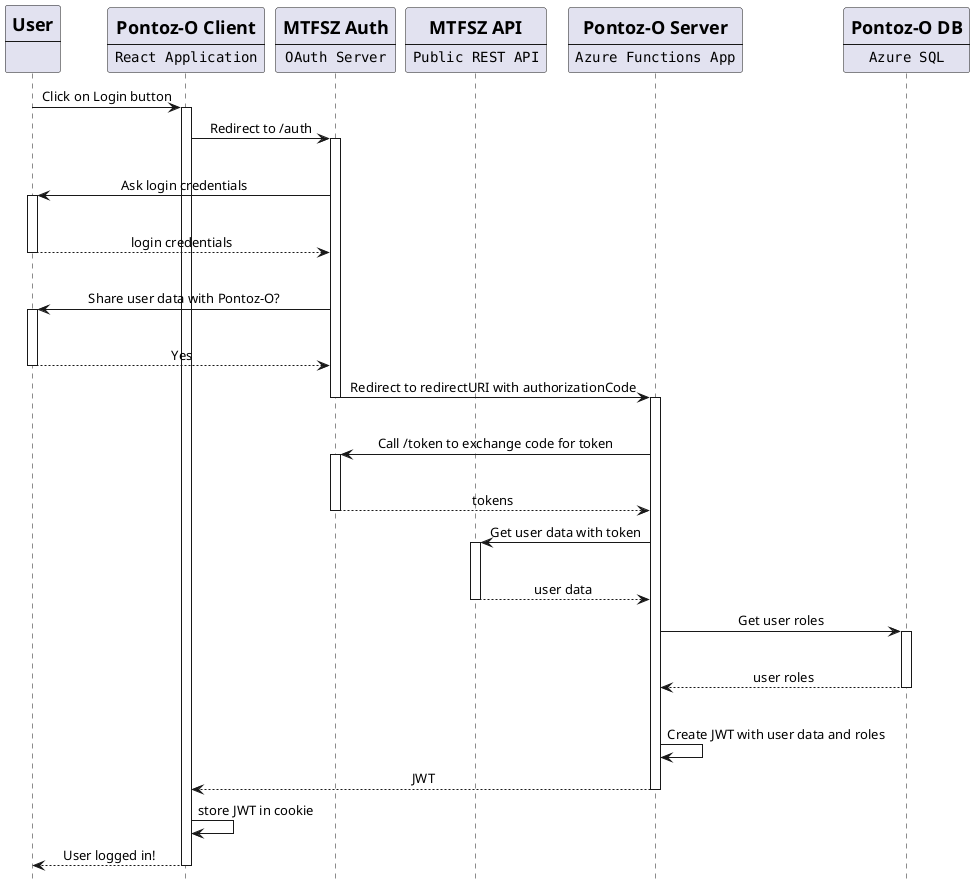 @startuml
hide footbox
skinparam sequenceMessageAlign center
participant user[
    =User
    ----
    """"
]

participant webapp[
    =Pontoz-O Client
    ----
    ""React Application""
]

participant mauth[
    =MTFSZ Auth
    ----
    ""OAuth Server""
]

participant mapi[
    =MTFSZ API
    ----
    ""Public REST API""
]

participant funcapp[
    =Pontoz-O Server
    ----
    ""Azure Functions App""
]

participant db[
    =Pontoz-O DB
    ----
    ""Azure SQL""
]

user -> webapp ++: Click on Login button
webapp -> mauth ++: Redirect to /auth
|||
mauth -> user ++: Ask login credentials
|||
return login credentials
|||
mauth -> user++: Share user data with Pontoz-O?
|||
return Yes
mauth -> funcapp --++: Redirect to redirectURI with authorizationCode
|||
funcapp -> mauth++: Call /token to exchange code for token
|||
return tokens
funcapp -> mapi ++: Get user data with token
|||
return user data
funcapp -> db ++: Get user roles
|||
return user roles
|||
funcapp -> funcapp: Create JWT with user data and roles
funcapp --> webapp--: JWT
webapp -> webapp: store JWT in cookie
return User logged in!
@enduml
